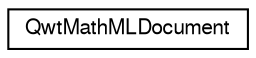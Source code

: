 digraph G
{
  edge [fontname="FreeSans",fontsize="10",labelfontname="FreeSans",labelfontsize="10"];
  node [fontname="FreeSans",fontsize="10",shape=record];
  rankdir="LR";
  Node1 [label="QwtMathMLDocument",height=0.2,width=0.4,color="black", fillcolor="white", style="filled",URL="$class_qwt_math_m_l_document.html",tooltip="The QwtMathMLDocument class renders mathematical formulas written in MathML 2.0."];
}
